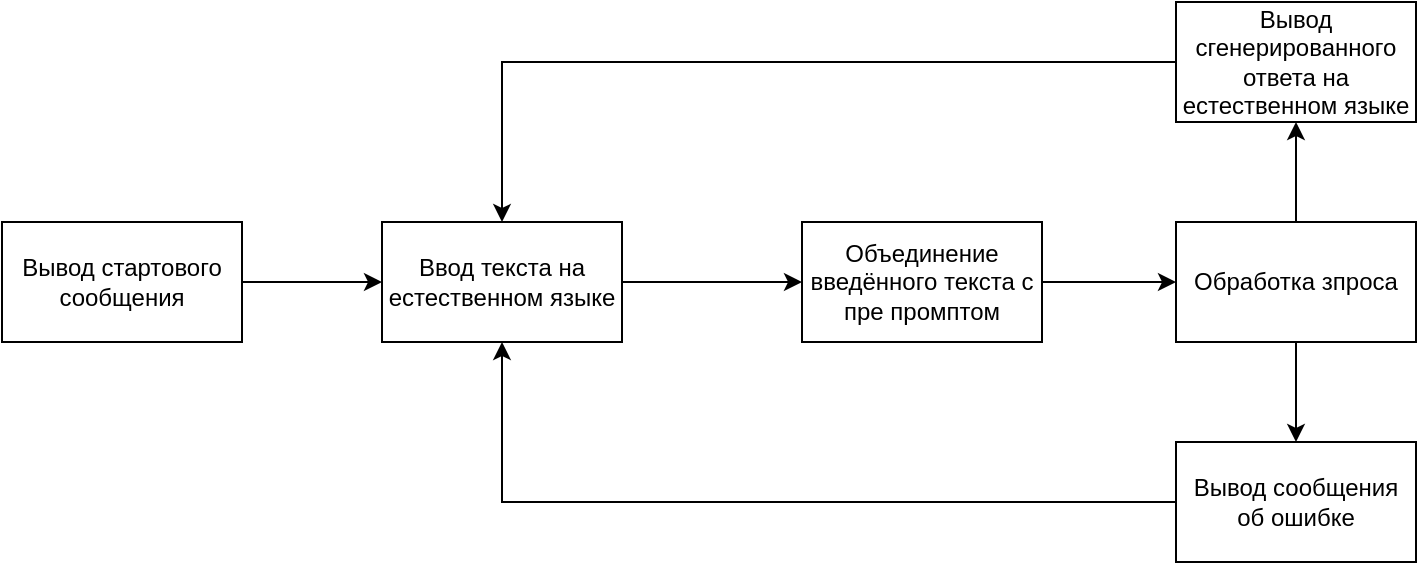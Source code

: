 <mxfile version="22.0.3" type="device">
  <diagram name="Страница — 1" id="xm2sa-TDXcXvonqyPVgF">
    <mxGraphModel dx="1418" dy="820" grid="1" gridSize="10" guides="1" tooltips="1" connect="1" arrows="1" fold="1" page="1" pageScale="1" pageWidth="827" pageHeight="1169" math="0" shadow="0">
      <root>
        <mxCell id="0" />
        <mxCell id="1" parent="0" />
        <mxCell id="A_TaPDTyiOu-EYbi5RO9-3" style="edgeStyle=orthogonalEdgeStyle;rounded=0;orthogonalLoop=1;jettySize=auto;html=1;exitX=1;exitY=0.5;exitDx=0;exitDy=0;" edge="1" parent="1" source="A_TaPDTyiOu-EYbi5RO9-1" target="A_TaPDTyiOu-EYbi5RO9-2">
          <mxGeometry relative="1" as="geometry" />
        </mxCell>
        <mxCell id="A_TaPDTyiOu-EYbi5RO9-1" value="Вывод стартового сообщения" style="rounded=0;whiteSpace=wrap;html=1;" vertex="1" parent="1">
          <mxGeometry x="120" y="360" width="120" height="60" as="geometry" />
        </mxCell>
        <mxCell id="A_TaPDTyiOu-EYbi5RO9-5" style="edgeStyle=orthogonalEdgeStyle;rounded=0;orthogonalLoop=1;jettySize=auto;html=1;exitX=1;exitY=0.5;exitDx=0;exitDy=0;entryX=0;entryY=0.5;entryDx=0;entryDy=0;" edge="1" parent="1" source="A_TaPDTyiOu-EYbi5RO9-2" target="A_TaPDTyiOu-EYbi5RO9-4">
          <mxGeometry relative="1" as="geometry" />
        </mxCell>
        <mxCell id="A_TaPDTyiOu-EYbi5RO9-2" value="Ввод текста на естественном языке" style="whiteSpace=wrap;html=1;" vertex="1" parent="1">
          <mxGeometry x="310" y="360" width="120" height="60" as="geometry" />
        </mxCell>
        <mxCell id="A_TaPDTyiOu-EYbi5RO9-7" style="edgeStyle=orthogonalEdgeStyle;rounded=0;orthogonalLoop=1;jettySize=auto;html=1;entryX=0;entryY=0.5;entryDx=0;entryDy=0;" edge="1" parent="1" source="A_TaPDTyiOu-EYbi5RO9-4" target="A_TaPDTyiOu-EYbi5RO9-6">
          <mxGeometry relative="1" as="geometry" />
        </mxCell>
        <mxCell id="A_TaPDTyiOu-EYbi5RO9-4" value="Объединение введённого текста с пре промптом" style="whiteSpace=wrap;html=1;" vertex="1" parent="1">
          <mxGeometry x="520" y="360" width="120" height="60" as="geometry" />
        </mxCell>
        <mxCell id="A_TaPDTyiOu-EYbi5RO9-10" value="" style="edgeStyle=orthogonalEdgeStyle;rounded=0;orthogonalLoop=1;jettySize=auto;html=1;" edge="1" parent="1" source="A_TaPDTyiOu-EYbi5RO9-6" target="A_TaPDTyiOu-EYbi5RO9-9">
          <mxGeometry relative="1" as="geometry" />
        </mxCell>
        <mxCell id="A_TaPDTyiOu-EYbi5RO9-12" value="" style="edgeStyle=orthogonalEdgeStyle;rounded=0;orthogonalLoop=1;jettySize=auto;html=1;" edge="1" parent="1" source="A_TaPDTyiOu-EYbi5RO9-6" target="A_TaPDTyiOu-EYbi5RO9-11">
          <mxGeometry relative="1" as="geometry" />
        </mxCell>
        <mxCell id="A_TaPDTyiOu-EYbi5RO9-6" value="Обработка зпроса" style="whiteSpace=wrap;html=1;" vertex="1" parent="1">
          <mxGeometry x="707" y="360" width="120" height="60" as="geometry" />
        </mxCell>
        <mxCell id="A_TaPDTyiOu-EYbi5RO9-13" style="edgeStyle=orthogonalEdgeStyle;rounded=0;orthogonalLoop=1;jettySize=auto;html=1;exitX=0;exitY=0.5;exitDx=0;exitDy=0;entryX=0.5;entryY=1;entryDx=0;entryDy=0;" edge="1" parent="1" source="A_TaPDTyiOu-EYbi5RO9-9" target="A_TaPDTyiOu-EYbi5RO9-2">
          <mxGeometry relative="1" as="geometry" />
        </mxCell>
        <mxCell id="A_TaPDTyiOu-EYbi5RO9-9" value="Вывод сообщения об ошибке" style="whiteSpace=wrap;html=1;" vertex="1" parent="1">
          <mxGeometry x="707" y="470" width="120" height="60" as="geometry" />
        </mxCell>
        <mxCell id="A_TaPDTyiOu-EYbi5RO9-14" style="edgeStyle=orthogonalEdgeStyle;rounded=0;orthogonalLoop=1;jettySize=auto;html=1;exitX=0;exitY=0.5;exitDx=0;exitDy=0;" edge="1" parent="1" source="A_TaPDTyiOu-EYbi5RO9-11" target="A_TaPDTyiOu-EYbi5RO9-2">
          <mxGeometry relative="1" as="geometry" />
        </mxCell>
        <mxCell id="A_TaPDTyiOu-EYbi5RO9-11" value="Вывод сгенерированного ответа на естественном языке" style="whiteSpace=wrap;html=1;" vertex="1" parent="1">
          <mxGeometry x="707" y="250" width="120" height="60" as="geometry" />
        </mxCell>
      </root>
    </mxGraphModel>
  </diagram>
</mxfile>
